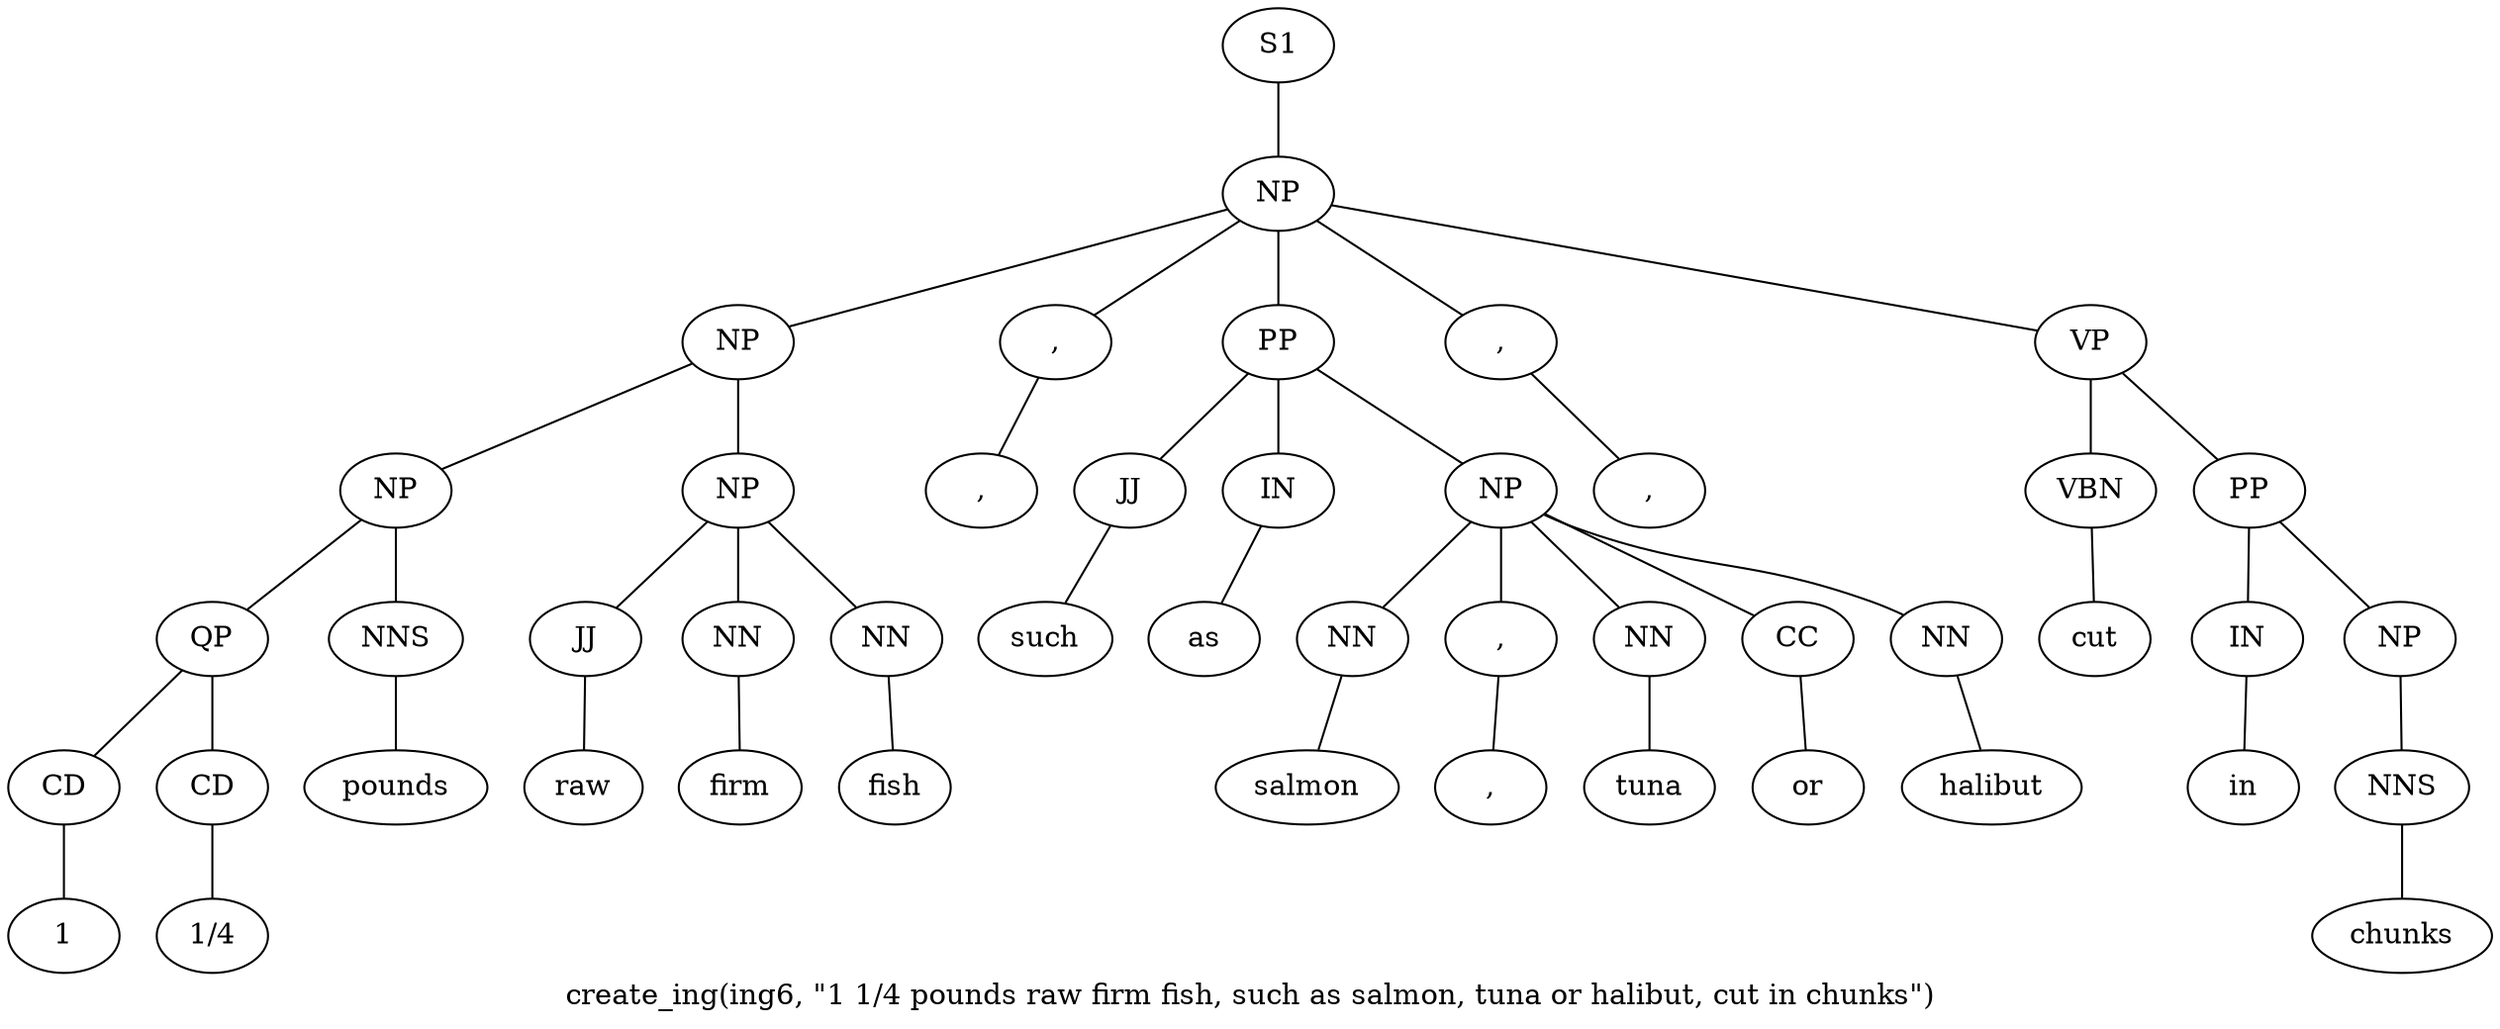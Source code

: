 graph SyntaxGraph {
	label = "create_ing(ing6, \"1 1/4 pounds raw firm fish, such as salmon, tuna or halibut, cut in chunks\")";
	Node0 [label="S1"];
	Node1 [label="NP"];
	Node2 [label="NP"];
	Node3 [label="NP"];
	Node4 [label="QP"];
	Node5 [label="CD"];
	Node6 [label="1"];
	Node7 [label="CD"];
	Node8 [label="1/4"];
	Node9 [label="NNS"];
	Node10 [label="pounds"];
	Node11 [label="NP"];
	Node12 [label="JJ"];
	Node13 [label="raw"];
	Node14 [label="NN"];
	Node15 [label="firm"];
	Node16 [label="NN"];
	Node17 [label="fish"];
	Node18 [label=","];
	Node19 [label=","];
	Node20 [label="PP"];
	Node21 [label="JJ"];
	Node22 [label="such"];
	Node23 [label="IN"];
	Node24 [label="as"];
	Node25 [label="NP"];
	Node26 [label="NN"];
	Node27 [label="salmon"];
	Node28 [label=","];
	Node29 [label=","];
	Node30 [label="NN"];
	Node31 [label="tuna"];
	Node32 [label="CC"];
	Node33 [label="or"];
	Node34 [label="NN"];
	Node35 [label="halibut"];
	Node36 [label=","];
	Node37 [label=","];
	Node38 [label="VP"];
	Node39 [label="VBN"];
	Node40 [label="cut"];
	Node41 [label="PP"];
	Node42 [label="IN"];
	Node43 [label="in"];
	Node44 [label="NP"];
	Node45 [label="NNS"];
	Node46 [label="chunks"];

	Node0 -- Node1;
	Node1 -- Node2;
	Node1 -- Node18;
	Node1 -- Node20;
	Node1 -- Node36;
	Node1 -- Node38;
	Node2 -- Node3;
	Node2 -- Node11;
	Node3 -- Node4;
	Node3 -- Node9;
	Node4 -- Node5;
	Node4 -- Node7;
	Node5 -- Node6;
	Node7 -- Node8;
	Node9 -- Node10;
	Node11 -- Node12;
	Node11 -- Node14;
	Node11 -- Node16;
	Node12 -- Node13;
	Node14 -- Node15;
	Node16 -- Node17;
	Node18 -- Node19;
	Node20 -- Node21;
	Node20 -- Node23;
	Node20 -- Node25;
	Node21 -- Node22;
	Node23 -- Node24;
	Node25 -- Node26;
	Node25 -- Node28;
	Node25 -- Node30;
	Node25 -- Node32;
	Node25 -- Node34;
	Node26 -- Node27;
	Node28 -- Node29;
	Node30 -- Node31;
	Node32 -- Node33;
	Node34 -- Node35;
	Node36 -- Node37;
	Node38 -- Node39;
	Node38 -- Node41;
	Node39 -- Node40;
	Node41 -- Node42;
	Node41 -- Node44;
	Node42 -- Node43;
	Node44 -- Node45;
	Node45 -- Node46;
}